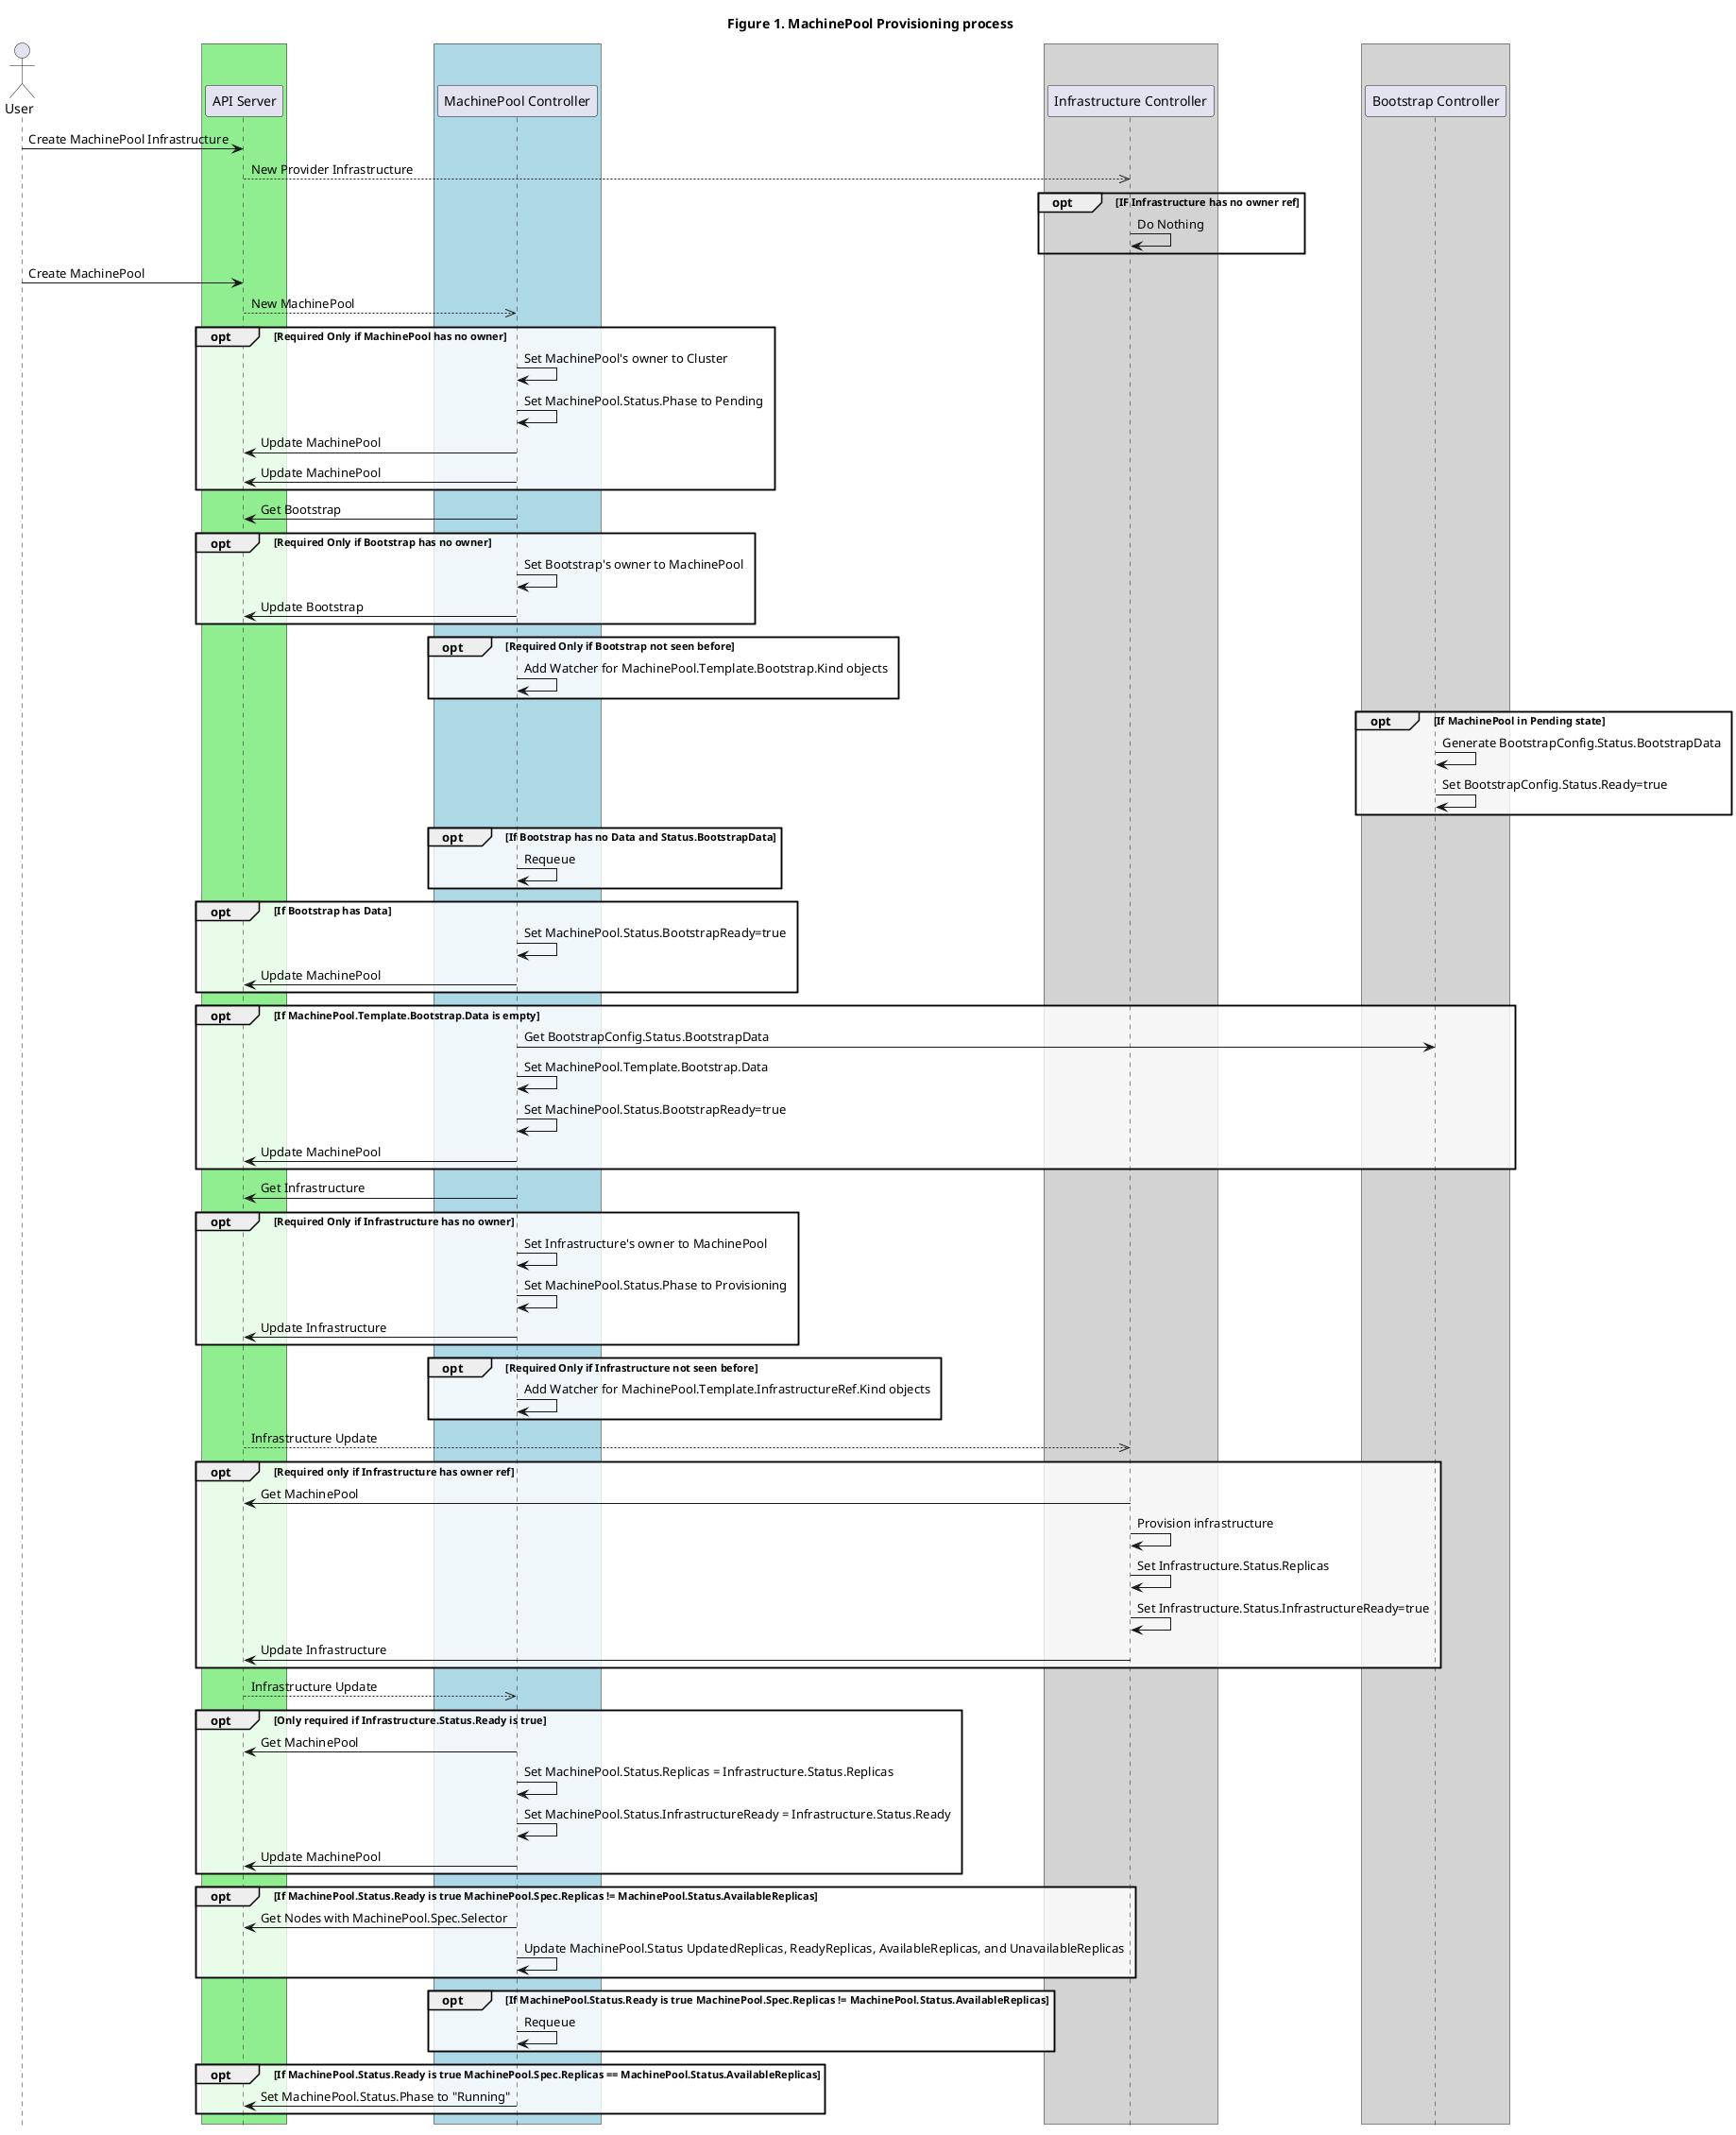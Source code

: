 @startuml
title Figure 1. MachinePool Provisioning process
actor User

' -- GROUPS START ---

box #LightGreen
participant "API Server"
end box

box #LightBlue
participant "MachinePool Controller"
end box

box #LightGrey
participant "Infrastructure Controller"
end box

box #LightGrey
participant "Bootstrap Controller"
end box

' -- GROUPS END ---

User -> "API Server" : Create MachinePool Infrastructure
"API Server" -->> "Infrastructure Controller": New Provider Infrastructure
opt IF Infrastructure has no owner ref
"Infrastructure Controller"->"Infrastructure Controller": Do Nothing
end

User -> "API Server": Create MachinePool
"API Server" -->> "MachinePool Controller": New MachinePool
opt #FFFFFFCC Required Only if MachinePool has no owner
"MachinePool Controller" -> "MachinePool Controller": Set MachinePool's owner to Cluster
"MachinePool Controller" -> "MachinePool Controller": Set MachinePool.Status.Phase to Pending
"MachinePool Controller" -> "API Server": Update MachinePool
"MachinePool Controller" -> "API Server": Update MachinePool
end

"MachinePool Controller" -> "API Server": Get Bootstrap
opt #FFFFFFCC Required Only if Bootstrap has no owner
"MachinePool Controller" -> "MachinePool Controller": Set Bootstrap's owner to MachinePool
"MachinePool Controller" -> "API Server": Update Bootstrap
end
opt #FFFFFFCC Required Only if Bootstrap not seen before
"MachinePool Controller" -> "MachinePool Controller": Add Watcher for MachinePool.Template.Bootstrap.Kind objects
end

opt #FFFFFFCC If MachinePool in Pending state
"Bootstrap Controller"->"Bootstrap Controller": Generate BootstrapConfig.Status.BootstrapData
"Bootstrap Controller"->"Bootstrap Controller": Set BootstrapConfig.Status.Ready=true
end

opt #FFFFFFCC If Bootstrap has no Data and Status.BootstrapData
"MachinePool Controller"->"MachinePool Controller": Requeue
end

opt #FFFFFFCC If Bootstrap has Data
"MachinePool Controller" -> "MachinePool Controller": Set MachinePool.Status.BootstrapReady=true
"MachinePool Controller" -> "API Server": Update MachinePool
end

opt #FFFFFFCC If MachinePool.Template.Bootstrap.Data is empty
"MachinePool Controller" -> "Bootstrap Controller": Get BootstrapConfig.Status.BootstrapData
"MachinePool Controller" -> "MachinePool Controller": Set MachinePool.Template.Bootstrap.Data
"MachinePool Controller" -> "MachinePool Controller": Set MachinePool.Status.BootstrapReady=true
"MachinePool Controller" -> "API Server": Update MachinePool
end

"MachinePool Controller" -> "API Server": Get Infrastructure
opt #FFFFFFCC Required Only if Infrastructure has no owner
"MachinePool Controller" -> "MachinePool Controller": Set Infrastructure's owner to MachinePool
"MachinePool Controller" -> "MachinePool Controller": Set MachinePool.Status.Phase to Provisioning
"MachinePool Controller" -> "API Server": Update Infrastructure
end
opt #FFFFFFCC Required Only if Infrastructure not seen before
"MachinePool Controller" -> "MachinePool Controller": Add Watcher for MachinePool.Template.InfrastructureRef.Kind objects
end

"API Server" -->> "Infrastructure Controller": Infrastructure Update
opt #FFFFFFCC Required only if Infrastructure has owner ref
"Infrastructure Controller" -> "API Server": Get MachinePool
"Infrastructure Controller" -> "Infrastructure Controller": Provision infrastructure
"Infrastructure Controller" -> "Infrastructure Controller": Set Infrastructure.Status.Replicas
"Infrastructure Controller" -> "Infrastructure Controller": Set Infrastructure.Status.InfrastructureReady=true
"Infrastructure Controller" -> "API Server": Update Infrastructure
end

"API Server" -->> "MachinePool Controller": Infrastructure Update
opt #FFFFFFCC Only required if Infrastructure.Status.Ready is true
"MachinePool Controller" -> "API Server": Get MachinePool
"MachinePool Controller" -> "MachinePool Controller": Set MachinePool.Status.Replicas = Infrastructure.Status.Replicas
"MachinePool Controller" -> "MachinePool Controller": Set MachinePool.Status.InfrastructureReady = Infrastructure.Status.Ready
"MachinePool Controller" -> "API Server": Update MachinePool
end

opt #FFFFFFCC If MachinePool.Status.Ready is true MachinePool.Spec.Replicas != MachinePool.Status.AvailableReplicas
"MachinePool Controller" -> "API Server": Get Nodes with MachinePool.Spec.Selector
"MachinePool Controller" -> "MachinePool Controller": Update MachinePool.Status UpdatedReplicas, ReadyReplicas, AvailableReplicas, and UnavailableReplicas
end

opt #FFFFFFCC If MachinePool.Status.Ready is true MachinePool.Spec.Replicas != MachinePool.Status.AvailableReplicas
"MachinePool Controller"->"MachinePool Controller": Requeue
end

opt #FFFFFFCC If MachinePool.Status.Ready is true MachinePool.Spec.Replicas == MachinePool.Status.AvailableReplicas
"MachinePool Controller"->"API Server": Set MachinePool.Status.Phase to "Running"
end

hide footbox
@enduml

